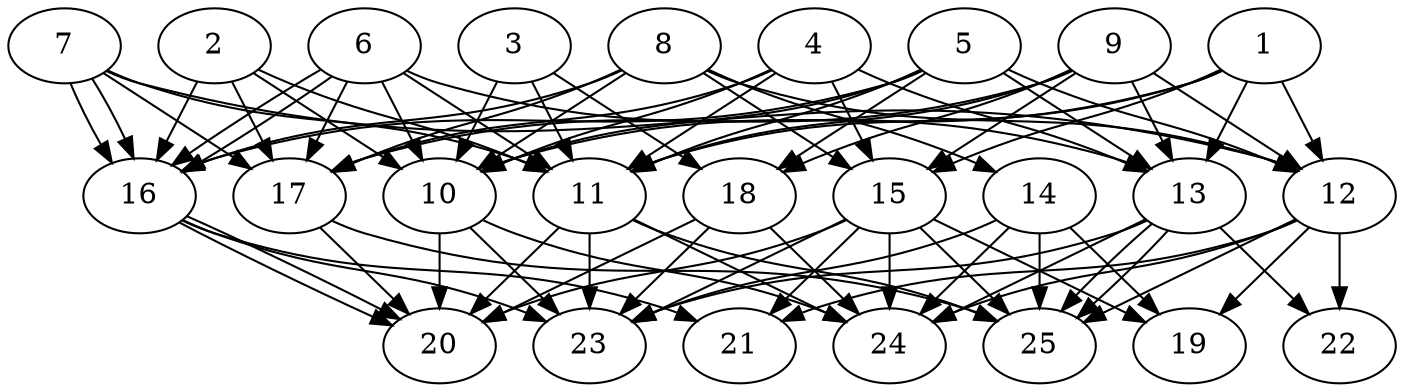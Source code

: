 // DAG automatically generated by daggen at Thu Oct  3 14:00:40 2019
// ./daggen --dot -n 25 --ccr 0.4 --fat 0.7 --regular 0.9 --density 0.9 --mindata 5242880 --maxdata 52428800 
digraph G {
  1 [size="89958400", alpha="0.01", expect_size="35983360"] 
  1 -> 10 [size ="35983360"]
  1 -> 11 [size ="35983360"]
  1 -> 12 [size ="35983360"]
  1 -> 13 [size ="35983360"]
  1 -> 15 [size ="35983360"]
  2 [size="114944000", alpha="0.08", expect_size="45977600"] 
  2 -> 10 [size ="45977600"]
  2 -> 11 [size ="45977600"]
  2 -> 16 [size ="45977600"]
  2 -> 17 [size ="45977600"]
  3 [size="114734080", alpha="0.13", expect_size="45893632"] 
  3 -> 10 [size ="45893632"]
  3 -> 11 [size ="45893632"]
  3 -> 18 [size ="45893632"]
  4 [size="22315520", alpha="0.06", expect_size="8926208"] 
  4 -> 10 [size ="8926208"]
  4 -> 11 [size ="8926208"]
  4 -> 13 [size ="8926208"]
  4 -> 15 [size ="8926208"]
  4 -> 17 [size ="8926208"]
  5 [size="74549760", alpha="0.09", expect_size="29819904"] 
  5 -> 10 [size ="29819904"]
  5 -> 11 [size ="29819904"]
  5 -> 12 [size ="29819904"]
  5 -> 13 [size ="29819904"]
  5 -> 16 [size ="29819904"]
  5 -> 18 [size ="29819904"]
  6 [size="90954240", alpha="0.15", expect_size="36381696"] 
  6 -> 10 [size ="36381696"]
  6 -> 11 [size ="36381696"]
  6 -> 13 [size ="36381696"]
  6 -> 16 [size ="36381696"]
  6 -> 16 [size ="36381696"]
  6 -> 17 [size ="36381696"]
  7 [size="17994240", alpha="0.15", expect_size="7197696"] 
  7 -> 11 [size ="7197696"]
  7 -> 12 [size ="7197696"]
  7 -> 16 [size ="7197696"]
  7 -> 16 [size ="7197696"]
  7 -> 17 [size ="7197696"]
  8 [size="60021760", alpha="0.19", expect_size="24008704"] 
  8 -> 10 [size ="24008704"]
  8 -> 12 [size ="24008704"]
  8 -> 14 [size ="24008704"]
  8 -> 15 [size ="24008704"]
  8 -> 16 [size ="24008704"]
  8 -> 17 [size ="24008704"]
  9 [size="65464320", alpha="0.19", expect_size="26185728"] 
  9 -> 11 [size ="26185728"]
  9 -> 12 [size ="26185728"]
  9 -> 13 [size ="26185728"]
  9 -> 15 [size ="26185728"]
  9 -> 17 [size ="26185728"]
  9 -> 18 [size ="26185728"]
  10 [size="101713920", alpha="0.13", expect_size="40685568"] 
  10 -> 20 [size ="40685568"]
  10 -> 23 [size ="40685568"]
  10 -> 24 [size ="40685568"]
  11 [size="35752960", alpha="0.07", expect_size="14301184"] 
  11 -> 20 [size ="14301184"]
  11 -> 23 [size ="14301184"]
  11 -> 24 [size ="14301184"]
  11 -> 25 [size ="14301184"]
  12 [size="41994240", alpha="0.11", expect_size="16797696"] 
  12 -> 19 [size ="16797696"]
  12 -> 21 [size ="16797696"]
  12 -> 22 [size ="16797696"]
  12 -> 24 [size ="16797696"]
  12 -> 25 [size ="16797696"]
  13 [size="88038400", alpha="0.02", expect_size="35215360"] 
  13 -> 22 [size ="35215360"]
  13 -> 23 [size ="35215360"]
  13 -> 24 [size ="35215360"]
  13 -> 25 [size ="35215360"]
  13 -> 25 [size ="35215360"]
  14 [size="45867520", alpha="0.01", expect_size="18347008"] 
  14 -> 19 [size ="18347008"]
  14 -> 23 [size ="18347008"]
  14 -> 24 [size ="18347008"]
  14 -> 25 [size ="18347008"]
  15 [size="83883520", alpha="0.07", expect_size="33553408"] 
  15 -> 19 [size ="33553408"]
  15 -> 20 [size ="33553408"]
  15 -> 21 [size ="33553408"]
  15 -> 23 [size ="33553408"]
  15 -> 24 [size ="33553408"]
  15 -> 25 [size ="33553408"]
  16 [size="21058560", alpha="0.15", expect_size="8423424"] 
  16 -> 20 [size ="8423424"]
  16 -> 20 [size ="8423424"]
  16 -> 21 [size ="8423424"]
  16 -> 23 [size ="8423424"]
  17 [size="112048640", alpha="0.02", expect_size="44819456"] 
  17 -> 20 [size ="44819456"]
  17 -> 25 [size ="44819456"]
  18 [size="83307520", alpha="0.12", expect_size="33323008"] 
  18 -> 20 [size ="33323008"]
  18 -> 23 [size ="33323008"]
  18 -> 24 [size ="33323008"]
  19 [size="76467200", alpha="0.12", expect_size="30586880"] 
  20 [size="71859200", alpha="0.03", expect_size="28743680"] 
  21 [size="31536640", alpha="0.07", expect_size="12614656"] 
  22 [size="70609920", alpha="0.09", expect_size="28243968"] 
  23 [size="18071040", alpha="0.08", expect_size="7228416"] 
  24 [size="32486400", alpha="0.08", expect_size="12994560"] 
  25 [size="40842240", alpha="0.19", expect_size="16336896"] 
}
